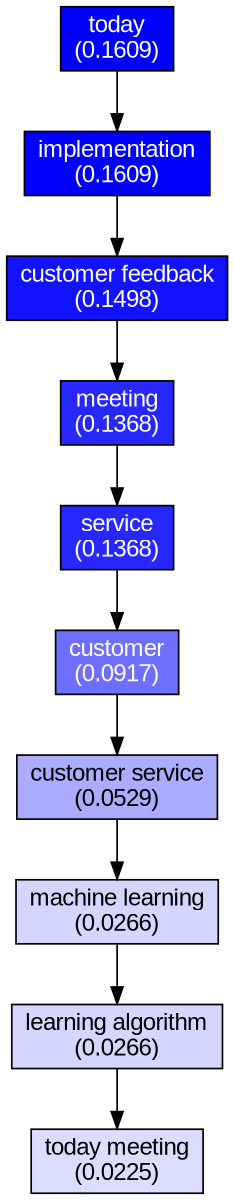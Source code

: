 // Keyword Flowchart
digraph {
	rankdir=TB size="8,8"
	node [fontname=Arial shape=box style=filled]
	"today meeting" [label="today meeting
(0.0225)" fillcolor="#dcdcff" fontcolor=black]
	"machine learning" [label="machine learning
(0.0266)" fillcolor="#d5d5ff" fontcolor=black]
	"learning algorithm" [label="learning algorithm
(0.0266)" fillcolor="#d5d5ff" fontcolor=black]
	"customer service" [label="customer service
(0.0529)" fillcolor="#acacff" fontcolor=black]
	customer [label="customer
(0.0917)" fillcolor="#6e6eff" fontcolor=white]
	meeting [label="meeting
(0.1368)" fillcolor="#2727ff" fontcolor=white]
	service [label="service
(0.1368)" fillcolor="#2727ff" fontcolor=white]
	"customer feedback" [label="customer feedback
(0.1498)" fillcolor="#1212ff" fontcolor=white]
	today [label="today
(0.1609)" fillcolor="#0000ff" fontcolor=white]
	implementation [label="implementation
(0.1609)" fillcolor="#0000ff" fontcolor=white]
	today -> implementation
	implementation -> "customer feedback"
	"customer feedback" -> meeting
	meeting -> service
	service -> customer
	customer -> "customer service"
	"customer service" -> "machine learning"
	"machine learning" -> "learning algorithm"
	"learning algorithm" -> "today meeting"
}
